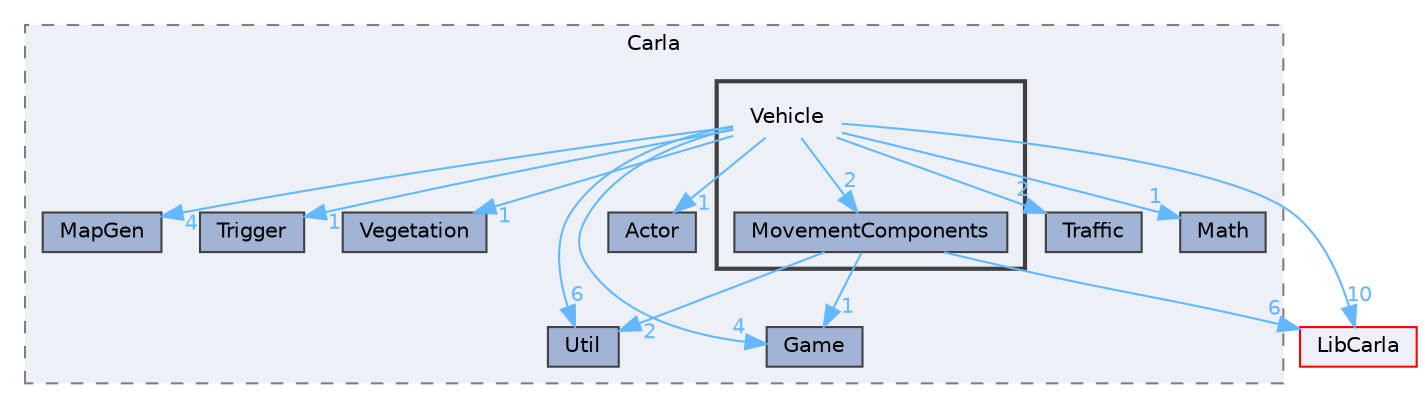 digraph "Vehicle"
{
 // INTERACTIVE_SVG=YES
 // LATEX_PDF_SIZE
  bgcolor="transparent";
  edge [fontname=Helvetica,fontsize=10,labelfontname=Helvetica,labelfontsize=10];
  node [fontname=Helvetica,fontsize=10,shape=box,height=0.2,width=0.4];
  compound=true
  subgraph clusterdir_8fc34afb5f07a67966c78bf5319f94ae {
    graph [ bgcolor="#edf0f7", pencolor="grey50", label="Carla", fontname=Helvetica,fontsize=10 style="filled,dashed", URL="dir_8fc34afb5f07a67966c78bf5319f94ae.html",tooltip=""]
  dir_31691989b6ffa820edb06b9eb32cc520 [label="Actor", fillcolor="#a2b4d6", color="grey25", style="filled", URL="dir_31691989b6ffa820edb06b9eb32cc520.html",tooltip=""];
  dir_3e9aec868781f29a05b56aecc37cd1a9 [label="MapGen", fillcolor="#a2b4d6", color="grey25", style="filled", URL="dir_3e9aec868781f29a05b56aecc37cd1a9.html",tooltip=""];
  dir_6c62abedd72e3007bc03a7fda3037637 [label="Trigger", fillcolor="#a2b4d6", color="grey25", style="filled", URL="dir_6c62abedd72e3007bc03a7fda3037637.html",tooltip=""];
  dir_a3491c9b10b5a3d0703facb105cd4941 [label="Vegetation", fillcolor="#a2b4d6", color="grey25", style="filled", URL="dir_a3491c9b10b5a3d0703facb105cd4941.html",tooltip=""];
  dir_b708e75f0564cefaa95a07ef1c60fa1d [label="Game", fillcolor="#a2b4d6", color="grey25", style="filled", URL="dir_b708e75f0564cefaa95a07ef1c60fa1d.html",tooltip=""];
  dir_c0211e659583c36c301432102f960843 [label="Util", fillcolor="#a2b4d6", color="grey25", style="filled", URL="dir_c0211e659583c36c301432102f960843.html",tooltip=""];
  dir_cf78ae8ffd0f6192e117b8a1751c2bbd [label="Traffic", fillcolor="#a2b4d6", color="grey25", style="filled", URL="dir_cf78ae8ffd0f6192e117b8a1751c2bbd.html",tooltip=""];
  dir_f9cdfd101429e27d647f8df664b6ebd1 [label="Math", fillcolor="#a2b4d6", color="grey25", style="filled", URL="dir_f9cdfd101429e27d647f8df664b6ebd1.html",tooltip=""];
  subgraph clusterdir_4d620431c9b0dc62fca23e1ed91a49b6 {
    graph [ bgcolor="#edf0f7", pencolor="grey25", label="", fontname=Helvetica,fontsize=10 style="filled,bold", URL="dir_4d620431c9b0dc62fca23e1ed91a49b6.html",tooltip=""]
    dir_4d620431c9b0dc62fca23e1ed91a49b6 [shape=plaintext, label="Vehicle"];
  dir_1f4d1c8a3b0fb9d1db5bfc66e3731bc7 [label="MovementComponents", fillcolor="#a2b4d6", color="grey25", style="filled", URL="dir_1f4d1c8a3b0fb9d1db5bfc66e3731bc7.html",tooltip=""];
  }
  }
  dir_1604d568fa4d964dfa9079b701bbfa07 [label="LibCarla", fillcolor="#edf0f7", color="red", style="filled", URL="dir_1604d568fa4d964dfa9079b701bbfa07.html",tooltip=""];
  dir_4d620431c9b0dc62fca23e1ed91a49b6->dir_1604d568fa4d964dfa9079b701bbfa07 [headlabel="10", labeldistance=1.5 headhref="dir_000071_000020.html" href="dir_000071_000020.html" color="steelblue1" fontcolor="steelblue1"];
  dir_4d620431c9b0dc62fca23e1ed91a49b6->dir_1f4d1c8a3b0fb9d1db5bfc66e3731bc7 [headlabel="2", labeldistance=1.5 headhref="dir_000071_000028.html" href="dir_000071_000028.html" color="steelblue1" fontcolor="steelblue1"];
  dir_4d620431c9b0dc62fca23e1ed91a49b6->dir_31691989b6ffa820edb06b9eb32cc520 [headlabel="1", labeldistance=1.5 headhref="dir_000071_000000.html" href="dir_000071_000000.html" color="steelblue1" fontcolor="steelblue1"];
  dir_4d620431c9b0dc62fca23e1ed91a49b6->dir_3e9aec868781f29a05b56aecc37cd1a9 [headlabel="4", labeldistance=1.5 headhref="dir_000071_000024.html" href="dir_000071_000024.html" color="steelblue1" fontcolor="steelblue1"];
  dir_4d620431c9b0dc62fca23e1ed91a49b6->dir_6c62abedd72e3007bc03a7fda3037637 [headlabel="1", labeldistance=1.5 headhref="dir_000071_000064.html" href="dir_000071_000064.html" color="steelblue1" fontcolor="steelblue1"];
  dir_4d620431c9b0dc62fca23e1ed91a49b6->dir_a3491c9b10b5a3d0703facb105cd4941 [headlabel="1", labeldistance=1.5 headhref="dir_000071_000070.html" href="dir_000071_000070.html" color="steelblue1" fontcolor="steelblue1"];
  dir_4d620431c9b0dc62fca23e1ed91a49b6->dir_b708e75f0564cefaa95a07ef1c60fa1d [headlabel="4", labeldistance=1.5 headhref="dir_000071_000017.html" href="dir_000071_000017.html" color="steelblue1" fontcolor="steelblue1"];
  dir_4d620431c9b0dc62fca23e1ed91a49b6->dir_c0211e659583c36c301432102f960843 [headlabel="6", labeldistance=1.5 headhref="dir_000071_000068.html" href="dir_000071_000068.html" color="steelblue1" fontcolor="steelblue1"];
  dir_4d620431c9b0dc62fca23e1ed91a49b6->dir_cf78ae8ffd0f6192e117b8a1751c2bbd [headlabel="2", labeldistance=1.5 headhref="dir_000071_000062.html" href="dir_000071_000062.html" color="steelblue1" fontcolor="steelblue1"];
  dir_4d620431c9b0dc62fca23e1ed91a49b6->dir_f9cdfd101429e27d647f8df664b6ebd1 [headlabel="1", labeldistance=1.5 headhref="dir_000071_000026.html" href="dir_000071_000026.html" color="steelblue1" fontcolor="steelblue1"];
  dir_1f4d1c8a3b0fb9d1db5bfc66e3731bc7->dir_1604d568fa4d964dfa9079b701bbfa07 [headlabel="6", labeldistance=1.5 headhref="dir_000028_000020.html" href="dir_000028_000020.html" color="steelblue1" fontcolor="steelblue1"];
  dir_1f4d1c8a3b0fb9d1db5bfc66e3731bc7->dir_b708e75f0564cefaa95a07ef1c60fa1d [headlabel="1", labeldistance=1.5 headhref="dir_000028_000017.html" href="dir_000028_000017.html" color="steelblue1" fontcolor="steelblue1"];
  dir_1f4d1c8a3b0fb9d1db5bfc66e3731bc7->dir_c0211e659583c36c301432102f960843 [headlabel="2", labeldistance=1.5 headhref="dir_000028_000068.html" href="dir_000028_000068.html" color="steelblue1" fontcolor="steelblue1"];
}
